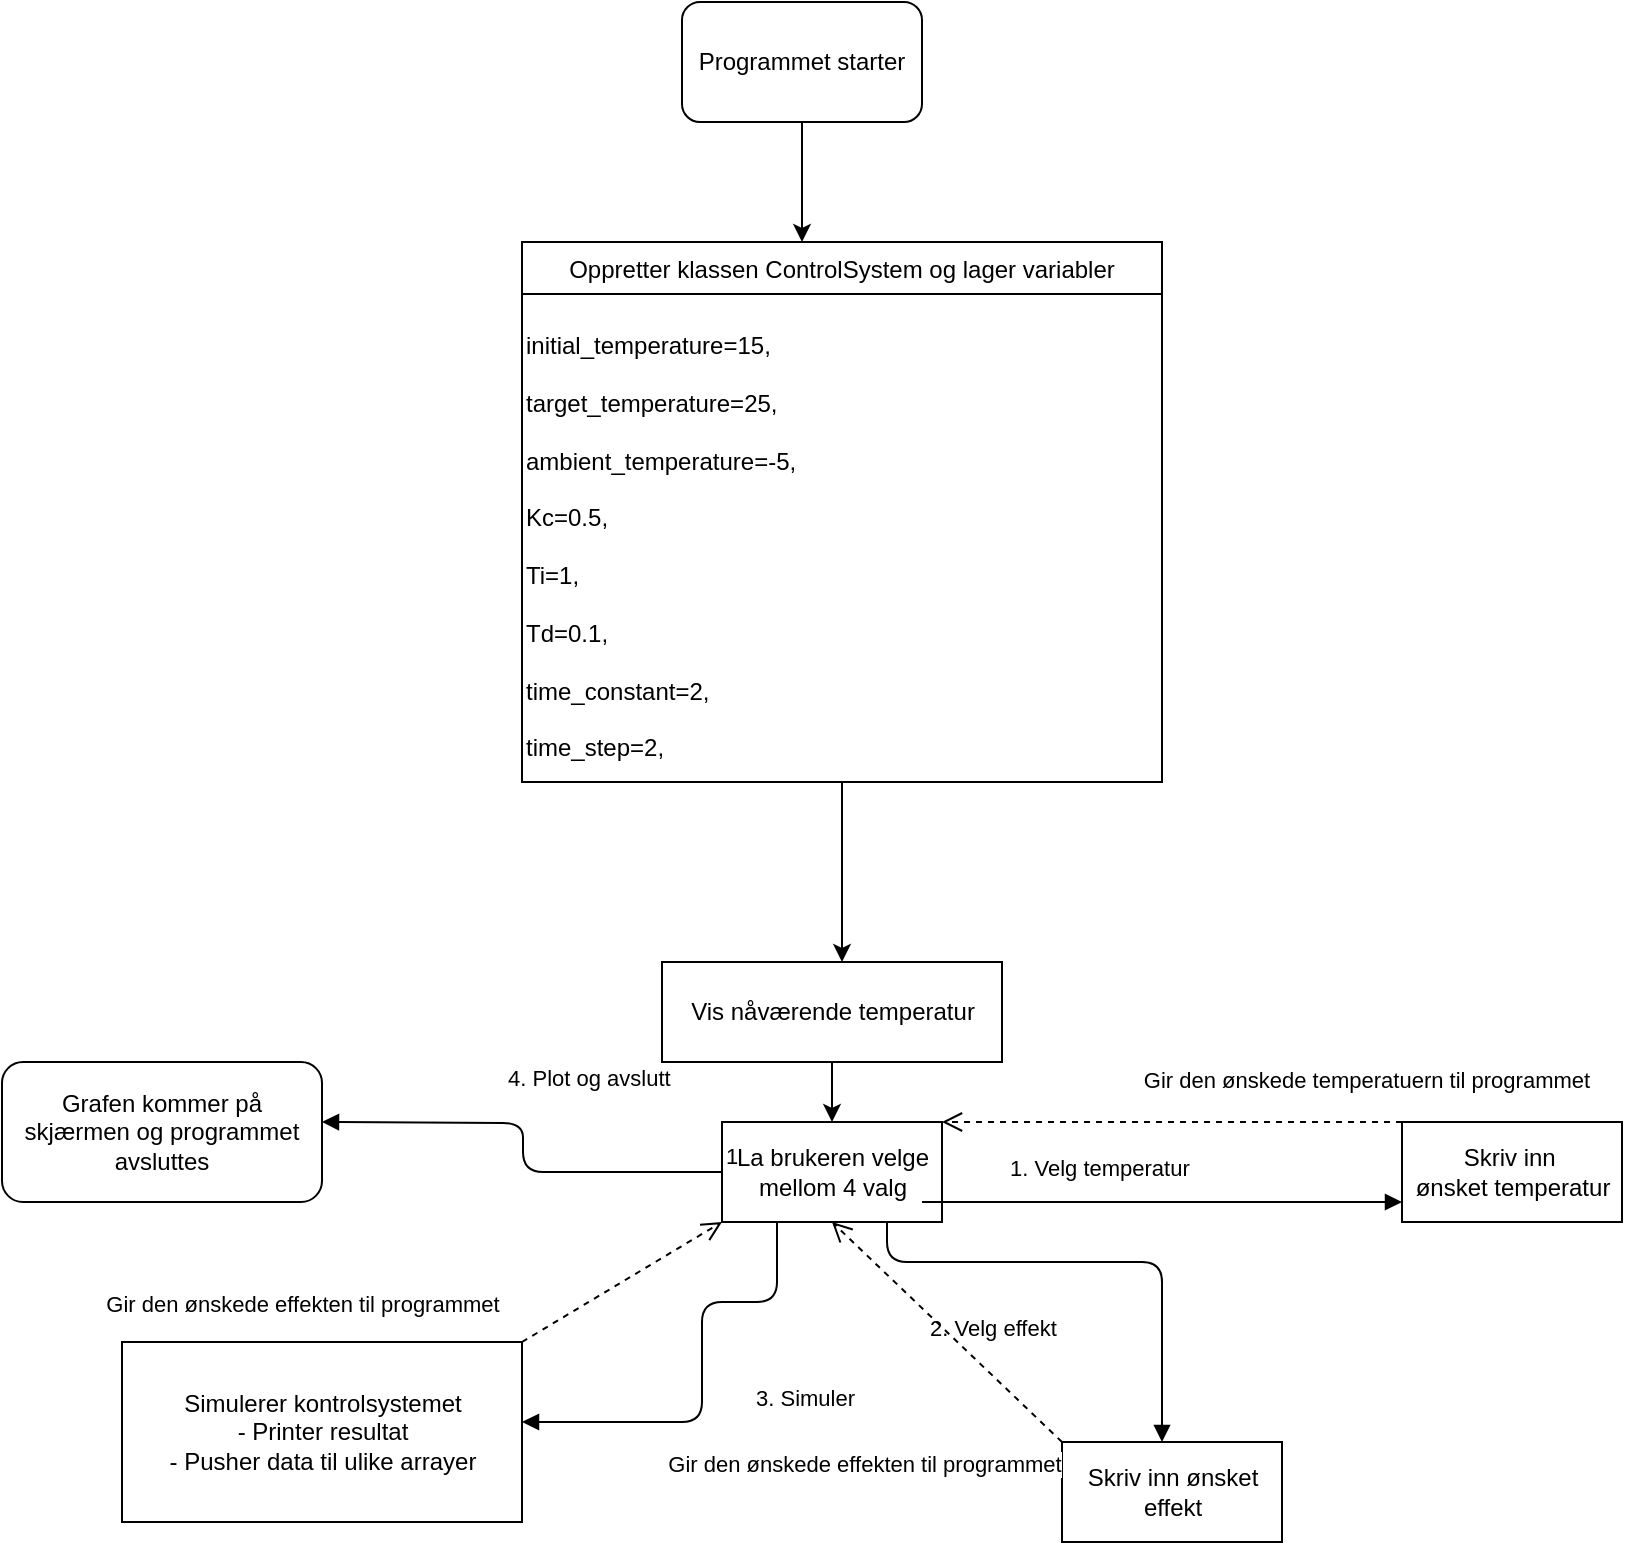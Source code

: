 <mxfile>
    <diagram id="MvXd3hHmSmmwAjp6aix1" name="Page-1">
        <mxGraphModel dx="2174" dy="776" grid="1" gridSize="10" guides="1" tooltips="1" connect="1" arrows="1" fold="1" page="1" pageScale="1" pageWidth="827" pageHeight="1169" math="0" shadow="0">
            <root>
                <mxCell id="0"/>
                <mxCell id="1" parent="0"/>
                <mxCell id="3" value="Programmet starter" style="rounded=1;whiteSpace=wrap;html=1;" vertex="1" parent="1">
                    <mxGeometry x="40" y="40" width="120" height="60" as="geometry"/>
                </mxCell>
                <mxCell id="4" value="" style="endArrow=classic;html=1;exitX=0.5;exitY=1;exitDx=0;exitDy=0;" edge="1" parent="1" source="3">
                    <mxGeometry width="50" height="50" relative="1" as="geometry">
                        <mxPoint x="360" y="250" as="sourcePoint"/>
                        <mxPoint x="100" y="160" as="targetPoint"/>
                    </mxGeometry>
                </mxCell>
                <mxCell id="20" style="edgeStyle=none;html=1;exitX=0.5;exitY=1;exitDx=0;exitDy=0;" edge="1" parent="1" source="12">
                    <mxGeometry relative="1" as="geometry">
                        <mxPoint x="120" y="520" as="targetPoint"/>
                    </mxGeometry>
                </mxCell>
                <mxCell id="12" value="Oppretter klassen ControlSystem og lager variabler" style="swimlane;fontStyle=0;childLayout=stackLayout;horizontal=1;startSize=26;fillColor=none;horizontalStack=0;resizeParent=1;resizeParentMax=0;resizeLast=0;collapsible=1;marginBottom=0;" vertex="1" parent="1">
                    <mxGeometry x="-40" y="160" width="320" height="270" as="geometry"/>
                </mxCell>
                <mxCell id="19" value="&lt;p class=&quot;MsoNormal&quot;&gt;initial_temperature=15,&lt;br&gt;&#10;target_temperature=25,&lt;br&gt;&#10;ambient_temperature=-5,&lt;br&gt;&#10;Kc=0.5,&lt;br&gt;&#10;Ti=1,&lt;br&gt;&#10;Td=0.1,&lt;br&gt;&#10;time_constant=2,&lt;br&gt;&#10;time_step=2,&lt;/p&gt;" style="text;whiteSpace=wrap;html=1;rotation=0;" vertex="1" parent="12">
                    <mxGeometry y="26" width="320" height="244" as="geometry"/>
                </mxCell>
                <mxCell id="24" style="edgeStyle=none;html=1;exitX=0.5;exitY=1;exitDx=0;exitDy=0;" edge="1" parent="1" source="22" target="23">
                    <mxGeometry relative="1" as="geometry"/>
                </mxCell>
                <mxCell id="22" value="Vis nåværende temperatur" style="html=1;" vertex="1" parent="1">
                    <mxGeometry x="30" y="520" width="170" height="50" as="geometry"/>
                </mxCell>
                <mxCell id="23" value="La brukeren velge&lt;br&gt;mellom 4 valg" style="html=1;" vertex="1" parent="1">
                    <mxGeometry x="60" y="600" width="110" height="50" as="geometry"/>
                </mxCell>
                <mxCell id="25" value="1. Velg temperatur" style="endArrow=block;endFill=1;html=1;edgeStyle=orthogonalEdgeStyle;align=left;verticalAlign=top;" edge="1" parent="1">
                    <mxGeometry x="-0.652" y="30" relative="1" as="geometry">
                        <mxPoint x="160" y="640" as="sourcePoint"/>
                        <mxPoint x="400" y="640" as="targetPoint"/>
                        <mxPoint as="offset"/>
                    </mxGeometry>
                </mxCell>
                <mxCell id="27" value="2. Velg effekt" style="endArrow=block;endFill=1;html=1;edgeStyle=orthogonalEdgeStyle;align=left;verticalAlign=top;exitX=0.75;exitY=1;exitDx=0;exitDy=0;" edge="1" parent="1" source="23">
                    <mxGeometry x="-0.684" y="-20" relative="1" as="geometry">
                        <mxPoint x="170" y="650" as="sourcePoint"/>
                        <mxPoint x="280" y="760" as="targetPoint"/>
                        <mxPoint as="offset"/>
                        <Array as="points">
                            <mxPoint x="280" y="670"/>
                        </Array>
                    </mxGeometry>
                </mxCell>
                <mxCell id="29" value="3. Simuler" style="endArrow=block;endFill=1;html=1;edgeStyle=orthogonalEdgeStyle;align=left;verticalAlign=top;exitX=0.25;exitY=1;exitDx=0;exitDy=0;" edge="1" parent="1" source="23">
                    <mxGeometry x="-0.015" y="25" relative="1" as="geometry">
                        <mxPoint x="70" y="700" as="sourcePoint"/>
                        <mxPoint x="-40" y="750" as="targetPoint"/>
                        <mxPoint as="offset"/>
                        <Array as="points">
                            <mxPoint x="88" y="690"/>
                            <mxPoint x="50" y="690"/>
                            <mxPoint x="50" y="750"/>
                        </Array>
                    </mxGeometry>
                </mxCell>
                <mxCell id="31" value="4. Plot og avslutt" style="endArrow=block;endFill=1;html=1;edgeStyle=orthogonalEdgeStyle;align=left;verticalAlign=top;exitX=0;exitY=0.5;exitDx=0;exitDy=0;" edge="1" parent="1" source="23">
                    <mxGeometry x="0.191" y="-35" relative="1" as="geometry">
                        <mxPoint x="170" y="650" as="sourcePoint"/>
                        <mxPoint x="-140" y="600" as="targetPoint"/>
                        <mxPoint as="offset"/>
                    </mxGeometry>
                </mxCell>
                <mxCell id="32" value="1" style="edgeLabel;resizable=0;html=1;align=left;verticalAlign=bottom;" connectable="0" vertex="1" parent="31">
                    <mxGeometry x="-1" relative="1" as="geometry"/>
                </mxCell>
                <mxCell id="33" value="Skriv inn&amp;nbsp;&lt;br&gt;ønsket temperatur" style="html=1;" vertex="1" parent="1">
                    <mxGeometry x="400" y="600" width="110" height="50" as="geometry"/>
                </mxCell>
                <mxCell id="34" value="Gir den ønskede temperatuern til programmet" style="html=1;verticalAlign=bottom;endArrow=open;dashed=1;endSize=8;exitX=0;exitY=0;exitDx=0;exitDy=0;entryX=1;entryY=0;entryDx=0;entryDy=0;" edge="1" parent="1" source="33" target="23">
                    <mxGeometry x="-0.841" y="-12" relative="1" as="geometry">
                        <mxPoint x="290" y="730" as="sourcePoint"/>
                        <mxPoint x="210" y="730" as="targetPoint"/>
                        <mxPoint as="offset"/>
                    </mxGeometry>
                </mxCell>
                <mxCell id="35" value="Skriv inn ønsket &lt;br&gt;effekt" style="html=1;" vertex="1" parent="1">
                    <mxGeometry x="230" y="760" width="110" height="50" as="geometry"/>
                </mxCell>
                <mxCell id="36" value="Gir den ønskede effekten til programmet" style="html=1;verticalAlign=bottom;endArrow=open;dashed=1;endSize=8;exitX=0;exitY=0;exitDx=0;exitDy=0;entryX=0.5;entryY=1;entryDx=0;entryDy=0;" edge="1" parent="1" source="35" target="23">
                    <mxGeometry x="-0.266" y="84" relative="1" as="geometry">
                        <mxPoint x="290" y="720" as="sourcePoint"/>
                        <mxPoint x="120" y="770" as="targetPoint"/>
                        <mxPoint x="1" as="offset"/>
                    </mxGeometry>
                </mxCell>
                <mxCell id="38" value="Simulerer kontrolsystemet&lt;br&gt;- Printer resultat&lt;br&gt;- Pusher data til ulike arrayer" style="html=1;" vertex="1" parent="1">
                    <mxGeometry x="-240" y="710" width="200" height="90" as="geometry"/>
                </mxCell>
                <mxCell id="39" value="Gir den ønskede effekten til programmet" style="html=1;verticalAlign=bottom;endArrow=open;dashed=1;endSize=8;exitX=1;exitY=0;exitDx=0;exitDy=0;entryX=0;entryY=1;entryDx=0;entryDy=0;" edge="1" parent="1" source="38" target="23">
                    <mxGeometry x="-1" y="110" relative="1" as="geometry">
                        <mxPoint x="240" y="770" as="sourcePoint"/>
                        <mxPoint x="125" y="660" as="targetPoint"/>
                        <mxPoint x="-53" y="84" as="offset"/>
                    </mxGeometry>
                </mxCell>
                <mxCell id="41" value="Grafen kommer på&lt;br&gt;skjærmen og programmet&lt;br&gt;avsluttes" style="rounded=1;whiteSpace=wrap;html=1;" vertex="1" parent="1">
                    <mxGeometry x="-300" y="570" width="160" height="70" as="geometry"/>
                </mxCell>
            </root>
        </mxGraphModel>
    </diagram>
</mxfile>